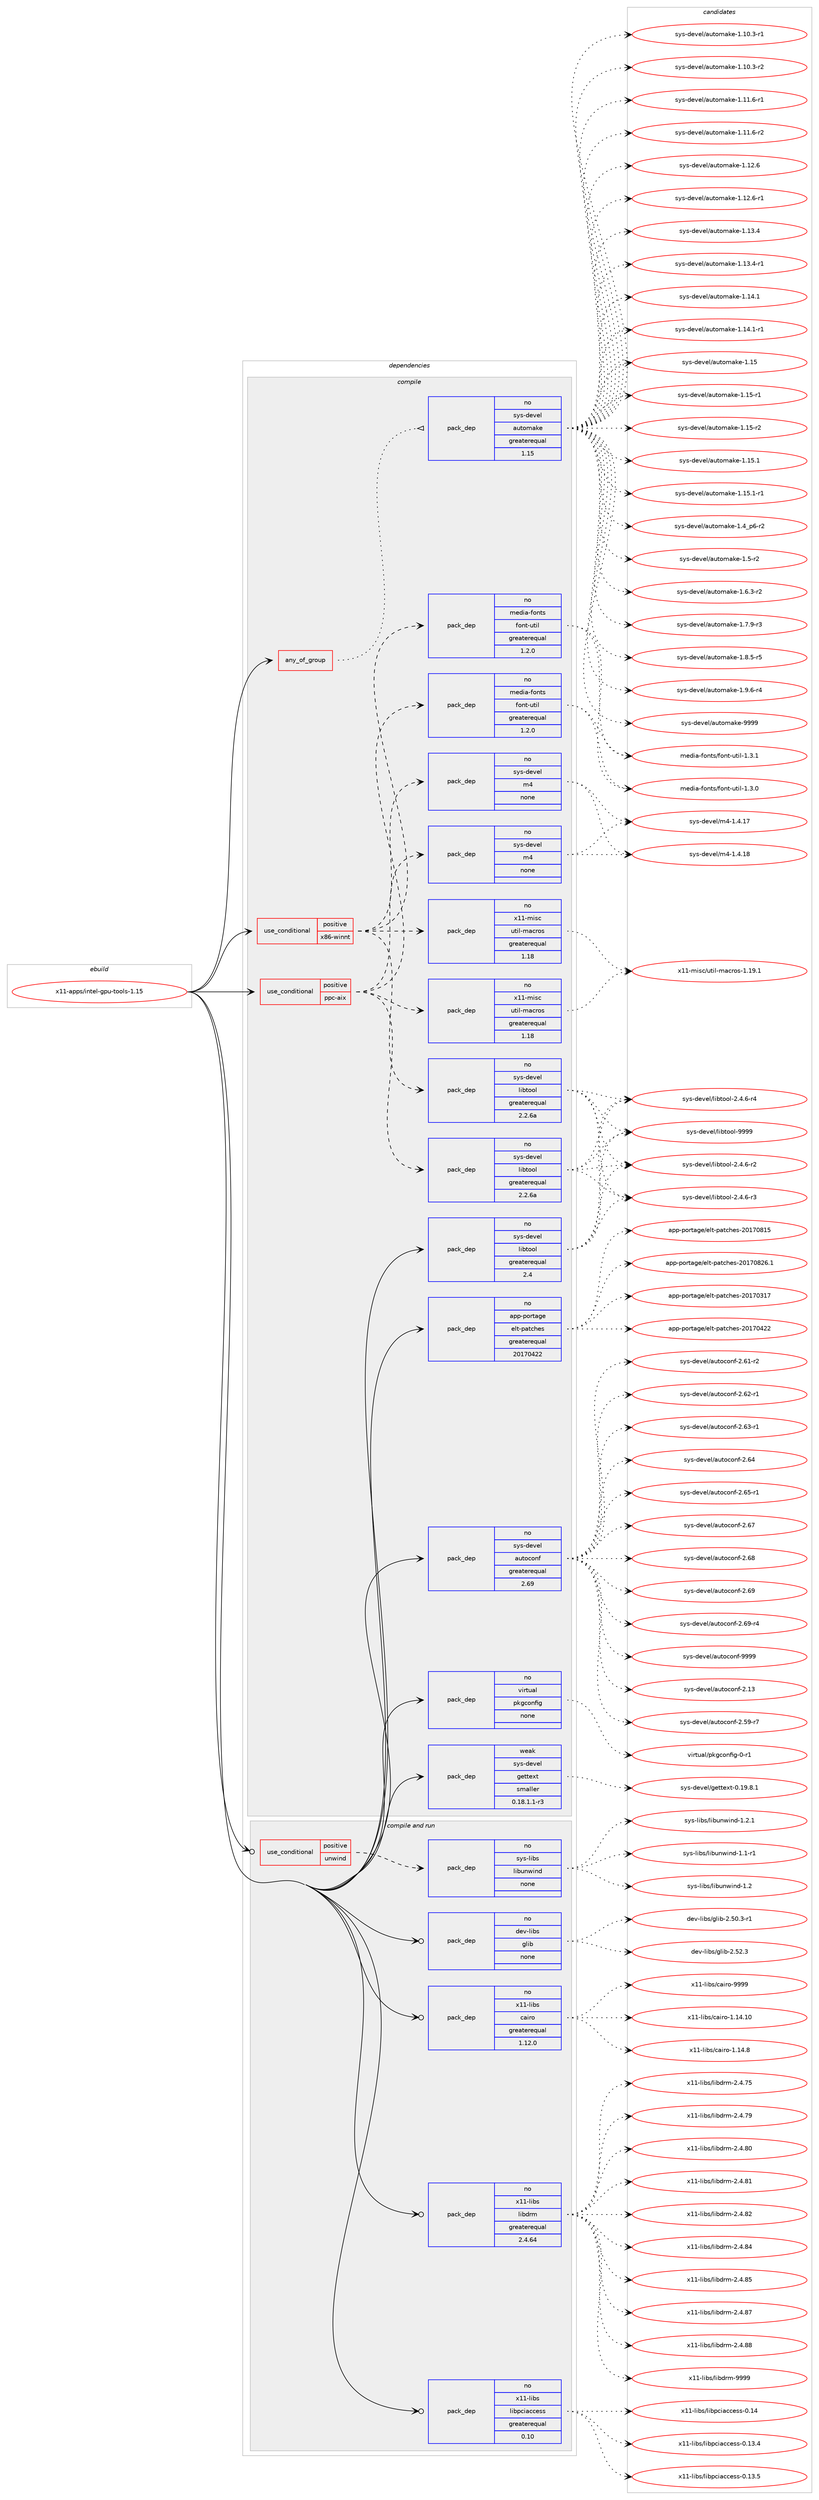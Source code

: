 digraph prolog {

# *************
# Graph options
# *************

newrank=true;
concentrate=true;
compound=true;
graph [rankdir=LR,fontname=Helvetica,fontsize=10,ranksep=1.5];#, ranksep=2.5, nodesep=0.2];
edge  [arrowhead=vee];
node  [fontname=Helvetica,fontsize=10];

# **********
# The ebuild
# **********

subgraph cluster_leftcol {
color=gray;
rank=same;
label=<<i>ebuild</i>>;
id [label="x11-apps/intel-gpu-tools-1.15", color=red, width=4, href="../x11-apps/intel-gpu-tools-1.15.svg"];
}

# ****************
# The dependencies
# ****************

subgraph cluster_midcol {
color=gray;
label=<<i>dependencies</i>>;
subgraph cluster_compile {
fillcolor="#eeeeee";
style=filled;
label=<<i>compile</i>>;
subgraph any9008 {
dependency509123 [label=<<TABLE BORDER="0" CELLBORDER="1" CELLSPACING="0" CELLPADDING="4"><TR><TD CELLPADDING="10">any_of_group</TD></TR></TABLE>>, shape=none, color=red];subgraph pack378368 {
dependency509124 [label=<<TABLE BORDER="0" CELLBORDER="1" CELLSPACING="0" CELLPADDING="4" WIDTH="220"><TR><TD ROWSPAN="6" CELLPADDING="30">pack_dep</TD></TR><TR><TD WIDTH="110">no</TD></TR><TR><TD>sys-devel</TD></TR><TR><TD>automake</TD></TR><TR><TD>greaterequal</TD></TR><TR><TD>1.15</TD></TR></TABLE>>, shape=none, color=blue];
}
dependency509123:e -> dependency509124:w [weight=20,style="dotted",arrowhead="oinv"];
}
id:e -> dependency509123:w [weight=20,style="solid",arrowhead="vee"];
subgraph cond121408 {
dependency509125 [label=<<TABLE BORDER="0" CELLBORDER="1" CELLSPACING="0" CELLPADDING="4"><TR><TD ROWSPAN="3" CELLPADDING="10">use_conditional</TD></TR><TR><TD>positive</TD></TR><TR><TD>ppc-aix</TD></TR></TABLE>>, shape=none, color=red];
subgraph pack378369 {
dependency509126 [label=<<TABLE BORDER="0" CELLBORDER="1" CELLSPACING="0" CELLPADDING="4" WIDTH="220"><TR><TD ROWSPAN="6" CELLPADDING="30">pack_dep</TD></TR><TR><TD WIDTH="110">no</TD></TR><TR><TD>sys-devel</TD></TR><TR><TD>libtool</TD></TR><TR><TD>greaterequal</TD></TR><TR><TD>2.2.6a</TD></TR></TABLE>>, shape=none, color=blue];
}
dependency509125:e -> dependency509126:w [weight=20,style="dashed",arrowhead="vee"];
subgraph pack378370 {
dependency509127 [label=<<TABLE BORDER="0" CELLBORDER="1" CELLSPACING="0" CELLPADDING="4" WIDTH="220"><TR><TD ROWSPAN="6" CELLPADDING="30">pack_dep</TD></TR><TR><TD WIDTH="110">no</TD></TR><TR><TD>sys-devel</TD></TR><TR><TD>m4</TD></TR><TR><TD>none</TD></TR><TR><TD></TD></TR></TABLE>>, shape=none, color=blue];
}
dependency509125:e -> dependency509127:w [weight=20,style="dashed",arrowhead="vee"];
subgraph pack378371 {
dependency509128 [label=<<TABLE BORDER="0" CELLBORDER="1" CELLSPACING="0" CELLPADDING="4" WIDTH="220"><TR><TD ROWSPAN="6" CELLPADDING="30">pack_dep</TD></TR><TR><TD WIDTH="110">no</TD></TR><TR><TD>x11-misc</TD></TR><TR><TD>util-macros</TD></TR><TR><TD>greaterequal</TD></TR><TR><TD>1.18</TD></TR></TABLE>>, shape=none, color=blue];
}
dependency509125:e -> dependency509128:w [weight=20,style="dashed",arrowhead="vee"];
subgraph pack378372 {
dependency509129 [label=<<TABLE BORDER="0" CELLBORDER="1" CELLSPACING="0" CELLPADDING="4" WIDTH="220"><TR><TD ROWSPAN="6" CELLPADDING="30">pack_dep</TD></TR><TR><TD WIDTH="110">no</TD></TR><TR><TD>media-fonts</TD></TR><TR><TD>font-util</TD></TR><TR><TD>greaterequal</TD></TR><TR><TD>1.2.0</TD></TR></TABLE>>, shape=none, color=blue];
}
dependency509125:e -> dependency509129:w [weight=20,style="dashed",arrowhead="vee"];
}
id:e -> dependency509125:w [weight=20,style="solid",arrowhead="vee"];
subgraph cond121409 {
dependency509130 [label=<<TABLE BORDER="0" CELLBORDER="1" CELLSPACING="0" CELLPADDING="4"><TR><TD ROWSPAN="3" CELLPADDING="10">use_conditional</TD></TR><TR><TD>positive</TD></TR><TR><TD>x86-winnt</TD></TR></TABLE>>, shape=none, color=red];
subgraph pack378373 {
dependency509131 [label=<<TABLE BORDER="0" CELLBORDER="1" CELLSPACING="0" CELLPADDING="4" WIDTH="220"><TR><TD ROWSPAN="6" CELLPADDING="30">pack_dep</TD></TR><TR><TD WIDTH="110">no</TD></TR><TR><TD>sys-devel</TD></TR><TR><TD>libtool</TD></TR><TR><TD>greaterequal</TD></TR><TR><TD>2.2.6a</TD></TR></TABLE>>, shape=none, color=blue];
}
dependency509130:e -> dependency509131:w [weight=20,style="dashed",arrowhead="vee"];
subgraph pack378374 {
dependency509132 [label=<<TABLE BORDER="0" CELLBORDER="1" CELLSPACING="0" CELLPADDING="4" WIDTH="220"><TR><TD ROWSPAN="6" CELLPADDING="30">pack_dep</TD></TR><TR><TD WIDTH="110">no</TD></TR><TR><TD>sys-devel</TD></TR><TR><TD>m4</TD></TR><TR><TD>none</TD></TR><TR><TD></TD></TR></TABLE>>, shape=none, color=blue];
}
dependency509130:e -> dependency509132:w [weight=20,style="dashed",arrowhead="vee"];
subgraph pack378375 {
dependency509133 [label=<<TABLE BORDER="0" CELLBORDER="1" CELLSPACING="0" CELLPADDING="4" WIDTH="220"><TR><TD ROWSPAN="6" CELLPADDING="30">pack_dep</TD></TR><TR><TD WIDTH="110">no</TD></TR><TR><TD>x11-misc</TD></TR><TR><TD>util-macros</TD></TR><TR><TD>greaterequal</TD></TR><TR><TD>1.18</TD></TR></TABLE>>, shape=none, color=blue];
}
dependency509130:e -> dependency509133:w [weight=20,style="dashed",arrowhead="vee"];
subgraph pack378376 {
dependency509134 [label=<<TABLE BORDER="0" CELLBORDER="1" CELLSPACING="0" CELLPADDING="4" WIDTH="220"><TR><TD ROWSPAN="6" CELLPADDING="30">pack_dep</TD></TR><TR><TD WIDTH="110">no</TD></TR><TR><TD>media-fonts</TD></TR><TR><TD>font-util</TD></TR><TR><TD>greaterequal</TD></TR><TR><TD>1.2.0</TD></TR></TABLE>>, shape=none, color=blue];
}
dependency509130:e -> dependency509134:w [weight=20,style="dashed",arrowhead="vee"];
}
id:e -> dependency509130:w [weight=20,style="solid",arrowhead="vee"];
subgraph pack378377 {
dependency509135 [label=<<TABLE BORDER="0" CELLBORDER="1" CELLSPACING="0" CELLPADDING="4" WIDTH="220"><TR><TD ROWSPAN="6" CELLPADDING="30">pack_dep</TD></TR><TR><TD WIDTH="110">no</TD></TR><TR><TD>app-portage</TD></TR><TR><TD>elt-patches</TD></TR><TR><TD>greaterequal</TD></TR><TR><TD>20170422</TD></TR></TABLE>>, shape=none, color=blue];
}
id:e -> dependency509135:w [weight=20,style="solid",arrowhead="vee"];
subgraph pack378378 {
dependency509136 [label=<<TABLE BORDER="0" CELLBORDER="1" CELLSPACING="0" CELLPADDING="4" WIDTH="220"><TR><TD ROWSPAN="6" CELLPADDING="30">pack_dep</TD></TR><TR><TD WIDTH="110">no</TD></TR><TR><TD>sys-devel</TD></TR><TR><TD>autoconf</TD></TR><TR><TD>greaterequal</TD></TR><TR><TD>2.69</TD></TR></TABLE>>, shape=none, color=blue];
}
id:e -> dependency509136:w [weight=20,style="solid",arrowhead="vee"];
subgraph pack378379 {
dependency509137 [label=<<TABLE BORDER="0" CELLBORDER="1" CELLSPACING="0" CELLPADDING="4" WIDTH="220"><TR><TD ROWSPAN="6" CELLPADDING="30">pack_dep</TD></TR><TR><TD WIDTH="110">no</TD></TR><TR><TD>sys-devel</TD></TR><TR><TD>libtool</TD></TR><TR><TD>greaterequal</TD></TR><TR><TD>2.4</TD></TR></TABLE>>, shape=none, color=blue];
}
id:e -> dependency509137:w [weight=20,style="solid",arrowhead="vee"];
subgraph pack378380 {
dependency509138 [label=<<TABLE BORDER="0" CELLBORDER="1" CELLSPACING="0" CELLPADDING="4" WIDTH="220"><TR><TD ROWSPAN="6" CELLPADDING="30">pack_dep</TD></TR><TR><TD WIDTH="110">no</TD></TR><TR><TD>virtual</TD></TR><TR><TD>pkgconfig</TD></TR><TR><TD>none</TD></TR><TR><TD></TD></TR></TABLE>>, shape=none, color=blue];
}
id:e -> dependency509138:w [weight=20,style="solid",arrowhead="vee"];
subgraph pack378381 {
dependency509139 [label=<<TABLE BORDER="0" CELLBORDER="1" CELLSPACING="0" CELLPADDING="4" WIDTH="220"><TR><TD ROWSPAN="6" CELLPADDING="30">pack_dep</TD></TR><TR><TD WIDTH="110">weak</TD></TR><TR><TD>sys-devel</TD></TR><TR><TD>gettext</TD></TR><TR><TD>smaller</TD></TR><TR><TD>0.18.1.1-r3</TD></TR></TABLE>>, shape=none, color=blue];
}
id:e -> dependency509139:w [weight=20,style="solid",arrowhead="vee"];
}
subgraph cluster_compileandrun {
fillcolor="#eeeeee";
style=filled;
label=<<i>compile and run</i>>;
subgraph cond121410 {
dependency509140 [label=<<TABLE BORDER="0" CELLBORDER="1" CELLSPACING="0" CELLPADDING="4"><TR><TD ROWSPAN="3" CELLPADDING="10">use_conditional</TD></TR><TR><TD>positive</TD></TR><TR><TD>unwind</TD></TR></TABLE>>, shape=none, color=red];
subgraph pack378382 {
dependency509141 [label=<<TABLE BORDER="0" CELLBORDER="1" CELLSPACING="0" CELLPADDING="4" WIDTH="220"><TR><TD ROWSPAN="6" CELLPADDING="30">pack_dep</TD></TR><TR><TD WIDTH="110">no</TD></TR><TR><TD>sys-libs</TD></TR><TR><TD>libunwind</TD></TR><TR><TD>none</TD></TR><TR><TD></TD></TR></TABLE>>, shape=none, color=blue];
}
dependency509140:e -> dependency509141:w [weight=20,style="dashed",arrowhead="vee"];
}
id:e -> dependency509140:w [weight=20,style="solid",arrowhead="odotvee"];
subgraph pack378383 {
dependency509142 [label=<<TABLE BORDER="0" CELLBORDER="1" CELLSPACING="0" CELLPADDING="4" WIDTH="220"><TR><TD ROWSPAN="6" CELLPADDING="30">pack_dep</TD></TR><TR><TD WIDTH="110">no</TD></TR><TR><TD>dev-libs</TD></TR><TR><TD>glib</TD></TR><TR><TD>none</TD></TR><TR><TD></TD></TR></TABLE>>, shape=none, color=blue];
}
id:e -> dependency509142:w [weight=20,style="solid",arrowhead="odotvee"];
subgraph pack378384 {
dependency509143 [label=<<TABLE BORDER="0" CELLBORDER="1" CELLSPACING="0" CELLPADDING="4" WIDTH="220"><TR><TD ROWSPAN="6" CELLPADDING="30">pack_dep</TD></TR><TR><TD WIDTH="110">no</TD></TR><TR><TD>x11-libs</TD></TR><TR><TD>cairo</TD></TR><TR><TD>greaterequal</TD></TR><TR><TD>1.12.0</TD></TR></TABLE>>, shape=none, color=blue];
}
id:e -> dependency509143:w [weight=20,style="solid",arrowhead="odotvee"];
subgraph pack378385 {
dependency509144 [label=<<TABLE BORDER="0" CELLBORDER="1" CELLSPACING="0" CELLPADDING="4" WIDTH="220"><TR><TD ROWSPAN="6" CELLPADDING="30">pack_dep</TD></TR><TR><TD WIDTH="110">no</TD></TR><TR><TD>x11-libs</TD></TR><TR><TD>libdrm</TD></TR><TR><TD>greaterequal</TD></TR><TR><TD>2.4.64</TD></TR></TABLE>>, shape=none, color=blue];
}
id:e -> dependency509144:w [weight=20,style="solid",arrowhead="odotvee"];
subgraph pack378386 {
dependency509145 [label=<<TABLE BORDER="0" CELLBORDER="1" CELLSPACING="0" CELLPADDING="4" WIDTH="220"><TR><TD ROWSPAN="6" CELLPADDING="30">pack_dep</TD></TR><TR><TD WIDTH="110">no</TD></TR><TR><TD>x11-libs</TD></TR><TR><TD>libpciaccess</TD></TR><TR><TD>greaterequal</TD></TR><TR><TD>0.10</TD></TR></TABLE>>, shape=none, color=blue];
}
id:e -> dependency509145:w [weight=20,style="solid",arrowhead="odotvee"];
}
subgraph cluster_run {
fillcolor="#eeeeee";
style=filled;
label=<<i>run</i>>;
}
}

# **************
# The candidates
# **************

subgraph cluster_choices {
rank=same;
color=gray;
label=<<i>candidates</i>>;

subgraph choice378368 {
color=black;
nodesep=1;
choice11512111545100101118101108479711711611110997107101454946494846514511449 [label="sys-devel/automake-1.10.3-r1", color=red, width=4,href="../sys-devel/automake-1.10.3-r1.svg"];
choice11512111545100101118101108479711711611110997107101454946494846514511450 [label="sys-devel/automake-1.10.3-r2", color=red, width=4,href="../sys-devel/automake-1.10.3-r2.svg"];
choice11512111545100101118101108479711711611110997107101454946494946544511449 [label="sys-devel/automake-1.11.6-r1", color=red, width=4,href="../sys-devel/automake-1.11.6-r1.svg"];
choice11512111545100101118101108479711711611110997107101454946494946544511450 [label="sys-devel/automake-1.11.6-r2", color=red, width=4,href="../sys-devel/automake-1.11.6-r2.svg"];
choice1151211154510010111810110847971171161111099710710145494649504654 [label="sys-devel/automake-1.12.6", color=red, width=4,href="../sys-devel/automake-1.12.6.svg"];
choice11512111545100101118101108479711711611110997107101454946495046544511449 [label="sys-devel/automake-1.12.6-r1", color=red, width=4,href="../sys-devel/automake-1.12.6-r1.svg"];
choice1151211154510010111810110847971171161111099710710145494649514652 [label="sys-devel/automake-1.13.4", color=red, width=4,href="../sys-devel/automake-1.13.4.svg"];
choice11512111545100101118101108479711711611110997107101454946495146524511449 [label="sys-devel/automake-1.13.4-r1", color=red, width=4,href="../sys-devel/automake-1.13.4-r1.svg"];
choice1151211154510010111810110847971171161111099710710145494649524649 [label="sys-devel/automake-1.14.1", color=red, width=4,href="../sys-devel/automake-1.14.1.svg"];
choice11512111545100101118101108479711711611110997107101454946495246494511449 [label="sys-devel/automake-1.14.1-r1", color=red, width=4,href="../sys-devel/automake-1.14.1-r1.svg"];
choice115121115451001011181011084797117116111109971071014549464953 [label="sys-devel/automake-1.15", color=red, width=4,href="../sys-devel/automake-1.15.svg"];
choice1151211154510010111810110847971171161111099710710145494649534511449 [label="sys-devel/automake-1.15-r1", color=red, width=4,href="../sys-devel/automake-1.15-r1.svg"];
choice1151211154510010111810110847971171161111099710710145494649534511450 [label="sys-devel/automake-1.15-r2", color=red, width=4,href="../sys-devel/automake-1.15-r2.svg"];
choice1151211154510010111810110847971171161111099710710145494649534649 [label="sys-devel/automake-1.15.1", color=red, width=4,href="../sys-devel/automake-1.15.1.svg"];
choice11512111545100101118101108479711711611110997107101454946495346494511449 [label="sys-devel/automake-1.15.1-r1", color=red, width=4,href="../sys-devel/automake-1.15.1-r1.svg"];
choice115121115451001011181011084797117116111109971071014549465295112544511450 [label="sys-devel/automake-1.4_p6-r2", color=red, width=4,href="../sys-devel/automake-1.4_p6-r2.svg"];
choice11512111545100101118101108479711711611110997107101454946534511450 [label="sys-devel/automake-1.5-r2", color=red, width=4,href="../sys-devel/automake-1.5-r2.svg"];
choice115121115451001011181011084797117116111109971071014549465446514511450 [label="sys-devel/automake-1.6.3-r2", color=red, width=4,href="../sys-devel/automake-1.6.3-r2.svg"];
choice115121115451001011181011084797117116111109971071014549465546574511451 [label="sys-devel/automake-1.7.9-r3", color=red, width=4,href="../sys-devel/automake-1.7.9-r3.svg"];
choice115121115451001011181011084797117116111109971071014549465646534511453 [label="sys-devel/automake-1.8.5-r5", color=red, width=4,href="../sys-devel/automake-1.8.5-r5.svg"];
choice115121115451001011181011084797117116111109971071014549465746544511452 [label="sys-devel/automake-1.9.6-r4", color=red, width=4,href="../sys-devel/automake-1.9.6-r4.svg"];
choice115121115451001011181011084797117116111109971071014557575757 [label="sys-devel/automake-9999", color=red, width=4,href="../sys-devel/automake-9999.svg"];
dependency509124:e -> choice11512111545100101118101108479711711611110997107101454946494846514511449:w [style=dotted,weight="100"];
dependency509124:e -> choice11512111545100101118101108479711711611110997107101454946494846514511450:w [style=dotted,weight="100"];
dependency509124:e -> choice11512111545100101118101108479711711611110997107101454946494946544511449:w [style=dotted,weight="100"];
dependency509124:e -> choice11512111545100101118101108479711711611110997107101454946494946544511450:w [style=dotted,weight="100"];
dependency509124:e -> choice1151211154510010111810110847971171161111099710710145494649504654:w [style=dotted,weight="100"];
dependency509124:e -> choice11512111545100101118101108479711711611110997107101454946495046544511449:w [style=dotted,weight="100"];
dependency509124:e -> choice1151211154510010111810110847971171161111099710710145494649514652:w [style=dotted,weight="100"];
dependency509124:e -> choice11512111545100101118101108479711711611110997107101454946495146524511449:w [style=dotted,weight="100"];
dependency509124:e -> choice1151211154510010111810110847971171161111099710710145494649524649:w [style=dotted,weight="100"];
dependency509124:e -> choice11512111545100101118101108479711711611110997107101454946495246494511449:w [style=dotted,weight="100"];
dependency509124:e -> choice115121115451001011181011084797117116111109971071014549464953:w [style=dotted,weight="100"];
dependency509124:e -> choice1151211154510010111810110847971171161111099710710145494649534511449:w [style=dotted,weight="100"];
dependency509124:e -> choice1151211154510010111810110847971171161111099710710145494649534511450:w [style=dotted,weight="100"];
dependency509124:e -> choice1151211154510010111810110847971171161111099710710145494649534649:w [style=dotted,weight="100"];
dependency509124:e -> choice11512111545100101118101108479711711611110997107101454946495346494511449:w [style=dotted,weight="100"];
dependency509124:e -> choice115121115451001011181011084797117116111109971071014549465295112544511450:w [style=dotted,weight="100"];
dependency509124:e -> choice11512111545100101118101108479711711611110997107101454946534511450:w [style=dotted,weight="100"];
dependency509124:e -> choice115121115451001011181011084797117116111109971071014549465446514511450:w [style=dotted,weight="100"];
dependency509124:e -> choice115121115451001011181011084797117116111109971071014549465546574511451:w [style=dotted,weight="100"];
dependency509124:e -> choice115121115451001011181011084797117116111109971071014549465646534511453:w [style=dotted,weight="100"];
dependency509124:e -> choice115121115451001011181011084797117116111109971071014549465746544511452:w [style=dotted,weight="100"];
dependency509124:e -> choice115121115451001011181011084797117116111109971071014557575757:w [style=dotted,weight="100"];
}
subgraph choice378369 {
color=black;
nodesep=1;
choice1151211154510010111810110847108105981161111111084550465246544511450 [label="sys-devel/libtool-2.4.6-r2", color=red, width=4,href="../sys-devel/libtool-2.4.6-r2.svg"];
choice1151211154510010111810110847108105981161111111084550465246544511451 [label="sys-devel/libtool-2.4.6-r3", color=red, width=4,href="../sys-devel/libtool-2.4.6-r3.svg"];
choice1151211154510010111810110847108105981161111111084550465246544511452 [label="sys-devel/libtool-2.4.6-r4", color=red, width=4,href="../sys-devel/libtool-2.4.6-r4.svg"];
choice1151211154510010111810110847108105981161111111084557575757 [label="sys-devel/libtool-9999", color=red, width=4,href="../sys-devel/libtool-9999.svg"];
dependency509126:e -> choice1151211154510010111810110847108105981161111111084550465246544511450:w [style=dotted,weight="100"];
dependency509126:e -> choice1151211154510010111810110847108105981161111111084550465246544511451:w [style=dotted,weight="100"];
dependency509126:e -> choice1151211154510010111810110847108105981161111111084550465246544511452:w [style=dotted,weight="100"];
dependency509126:e -> choice1151211154510010111810110847108105981161111111084557575757:w [style=dotted,weight="100"];
}
subgraph choice378370 {
color=black;
nodesep=1;
choice11512111545100101118101108471095245494652464955 [label="sys-devel/m4-1.4.17", color=red, width=4,href="../sys-devel/m4-1.4.17.svg"];
choice11512111545100101118101108471095245494652464956 [label="sys-devel/m4-1.4.18", color=red, width=4,href="../sys-devel/m4-1.4.18.svg"];
dependency509127:e -> choice11512111545100101118101108471095245494652464955:w [style=dotted,weight="100"];
dependency509127:e -> choice11512111545100101118101108471095245494652464956:w [style=dotted,weight="100"];
}
subgraph choice378371 {
color=black;
nodesep=1;
choice120494945109105115994711711610510845109979911411111545494649574649 [label="x11-misc/util-macros-1.19.1", color=red, width=4,href="../x11-misc/util-macros-1.19.1.svg"];
dependency509128:e -> choice120494945109105115994711711610510845109979911411111545494649574649:w [style=dotted,weight="100"];
}
subgraph choice378372 {
color=black;
nodesep=1;
choice10910110010597451021111101161154710211111011645117116105108454946514648 [label="media-fonts/font-util-1.3.0", color=red, width=4,href="../media-fonts/font-util-1.3.0.svg"];
choice10910110010597451021111101161154710211111011645117116105108454946514649 [label="media-fonts/font-util-1.3.1", color=red, width=4,href="../media-fonts/font-util-1.3.1.svg"];
dependency509129:e -> choice10910110010597451021111101161154710211111011645117116105108454946514648:w [style=dotted,weight="100"];
dependency509129:e -> choice10910110010597451021111101161154710211111011645117116105108454946514649:w [style=dotted,weight="100"];
}
subgraph choice378373 {
color=black;
nodesep=1;
choice1151211154510010111810110847108105981161111111084550465246544511450 [label="sys-devel/libtool-2.4.6-r2", color=red, width=4,href="../sys-devel/libtool-2.4.6-r2.svg"];
choice1151211154510010111810110847108105981161111111084550465246544511451 [label="sys-devel/libtool-2.4.6-r3", color=red, width=4,href="../sys-devel/libtool-2.4.6-r3.svg"];
choice1151211154510010111810110847108105981161111111084550465246544511452 [label="sys-devel/libtool-2.4.6-r4", color=red, width=4,href="../sys-devel/libtool-2.4.6-r4.svg"];
choice1151211154510010111810110847108105981161111111084557575757 [label="sys-devel/libtool-9999", color=red, width=4,href="../sys-devel/libtool-9999.svg"];
dependency509131:e -> choice1151211154510010111810110847108105981161111111084550465246544511450:w [style=dotted,weight="100"];
dependency509131:e -> choice1151211154510010111810110847108105981161111111084550465246544511451:w [style=dotted,weight="100"];
dependency509131:e -> choice1151211154510010111810110847108105981161111111084550465246544511452:w [style=dotted,weight="100"];
dependency509131:e -> choice1151211154510010111810110847108105981161111111084557575757:w [style=dotted,weight="100"];
}
subgraph choice378374 {
color=black;
nodesep=1;
choice11512111545100101118101108471095245494652464955 [label="sys-devel/m4-1.4.17", color=red, width=4,href="../sys-devel/m4-1.4.17.svg"];
choice11512111545100101118101108471095245494652464956 [label="sys-devel/m4-1.4.18", color=red, width=4,href="../sys-devel/m4-1.4.18.svg"];
dependency509132:e -> choice11512111545100101118101108471095245494652464955:w [style=dotted,weight="100"];
dependency509132:e -> choice11512111545100101118101108471095245494652464956:w [style=dotted,weight="100"];
}
subgraph choice378375 {
color=black;
nodesep=1;
choice120494945109105115994711711610510845109979911411111545494649574649 [label="x11-misc/util-macros-1.19.1", color=red, width=4,href="../x11-misc/util-macros-1.19.1.svg"];
dependency509133:e -> choice120494945109105115994711711610510845109979911411111545494649574649:w [style=dotted,weight="100"];
}
subgraph choice378376 {
color=black;
nodesep=1;
choice10910110010597451021111101161154710211111011645117116105108454946514648 [label="media-fonts/font-util-1.3.0", color=red, width=4,href="../media-fonts/font-util-1.3.0.svg"];
choice10910110010597451021111101161154710211111011645117116105108454946514649 [label="media-fonts/font-util-1.3.1", color=red, width=4,href="../media-fonts/font-util-1.3.1.svg"];
dependency509134:e -> choice10910110010597451021111101161154710211111011645117116105108454946514648:w [style=dotted,weight="100"];
dependency509134:e -> choice10910110010597451021111101161154710211111011645117116105108454946514649:w [style=dotted,weight="100"];
}
subgraph choice378377 {
color=black;
nodesep=1;
choice97112112451121111141169710310147101108116451129711699104101115455048495548514955 [label="app-portage/elt-patches-20170317", color=red, width=4,href="../app-portage/elt-patches-20170317.svg"];
choice97112112451121111141169710310147101108116451129711699104101115455048495548525050 [label="app-portage/elt-patches-20170422", color=red, width=4,href="../app-portage/elt-patches-20170422.svg"];
choice97112112451121111141169710310147101108116451129711699104101115455048495548564953 [label="app-portage/elt-patches-20170815", color=red, width=4,href="../app-portage/elt-patches-20170815.svg"];
choice971121124511211111411697103101471011081164511297116991041011154550484955485650544649 [label="app-portage/elt-patches-20170826.1", color=red, width=4,href="../app-portage/elt-patches-20170826.1.svg"];
dependency509135:e -> choice97112112451121111141169710310147101108116451129711699104101115455048495548514955:w [style=dotted,weight="100"];
dependency509135:e -> choice97112112451121111141169710310147101108116451129711699104101115455048495548525050:w [style=dotted,weight="100"];
dependency509135:e -> choice97112112451121111141169710310147101108116451129711699104101115455048495548564953:w [style=dotted,weight="100"];
dependency509135:e -> choice971121124511211111411697103101471011081164511297116991041011154550484955485650544649:w [style=dotted,weight="100"];
}
subgraph choice378378 {
color=black;
nodesep=1;
choice115121115451001011181011084797117116111991111101024550464951 [label="sys-devel/autoconf-2.13", color=red, width=4,href="../sys-devel/autoconf-2.13.svg"];
choice1151211154510010111810110847971171161119911111010245504653574511455 [label="sys-devel/autoconf-2.59-r7", color=red, width=4,href="../sys-devel/autoconf-2.59-r7.svg"];
choice1151211154510010111810110847971171161119911111010245504654494511450 [label="sys-devel/autoconf-2.61-r2", color=red, width=4,href="../sys-devel/autoconf-2.61-r2.svg"];
choice1151211154510010111810110847971171161119911111010245504654504511449 [label="sys-devel/autoconf-2.62-r1", color=red, width=4,href="../sys-devel/autoconf-2.62-r1.svg"];
choice1151211154510010111810110847971171161119911111010245504654514511449 [label="sys-devel/autoconf-2.63-r1", color=red, width=4,href="../sys-devel/autoconf-2.63-r1.svg"];
choice115121115451001011181011084797117116111991111101024550465452 [label="sys-devel/autoconf-2.64", color=red, width=4,href="../sys-devel/autoconf-2.64.svg"];
choice1151211154510010111810110847971171161119911111010245504654534511449 [label="sys-devel/autoconf-2.65-r1", color=red, width=4,href="../sys-devel/autoconf-2.65-r1.svg"];
choice115121115451001011181011084797117116111991111101024550465455 [label="sys-devel/autoconf-2.67", color=red, width=4,href="../sys-devel/autoconf-2.67.svg"];
choice115121115451001011181011084797117116111991111101024550465456 [label="sys-devel/autoconf-2.68", color=red, width=4,href="../sys-devel/autoconf-2.68.svg"];
choice115121115451001011181011084797117116111991111101024550465457 [label="sys-devel/autoconf-2.69", color=red, width=4,href="../sys-devel/autoconf-2.69.svg"];
choice1151211154510010111810110847971171161119911111010245504654574511452 [label="sys-devel/autoconf-2.69-r4", color=red, width=4,href="../sys-devel/autoconf-2.69-r4.svg"];
choice115121115451001011181011084797117116111991111101024557575757 [label="sys-devel/autoconf-9999", color=red, width=4,href="../sys-devel/autoconf-9999.svg"];
dependency509136:e -> choice115121115451001011181011084797117116111991111101024550464951:w [style=dotted,weight="100"];
dependency509136:e -> choice1151211154510010111810110847971171161119911111010245504653574511455:w [style=dotted,weight="100"];
dependency509136:e -> choice1151211154510010111810110847971171161119911111010245504654494511450:w [style=dotted,weight="100"];
dependency509136:e -> choice1151211154510010111810110847971171161119911111010245504654504511449:w [style=dotted,weight="100"];
dependency509136:e -> choice1151211154510010111810110847971171161119911111010245504654514511449:w [style=dotted,weight="100"];
dependency509136:e -> choice115121115451001011181011084797117116111991111101024550465452:w [style=dotted,weight="100"];
dependency509136:e -> choice1151211154510010111810110847971171161119911111010245504654534511449:w [style=dotted,weight="100"];
dependency509136:e -> choice115121115451001011181011084797117116111991111101024550465455:w [style=dotted,weight="100"];
dependency509136:e -> choice115121115451001011181011084797117116111991111101024550465456:w [style=dotted,weight="100"];
dependency509136:e -> choice115121115451001011181011084797117116111991111101024550465457:w [style=dotted,weight="100"];
dependency509136:e -> choice1151211154510010111810110847971171161119911111010245504654574511452:w [style=dotted,weight="100"];
dependency509136:e -> choice115121115451001011181011084797117116111991111101024557575757:w [style=dotted,weight="100"];
}
subgraph choice378379 {
color=black;
nodesep=1;
choice1151211154510010111810110847108105981161111111084550465246544511450 [label="sys-devel/libtool-2.4.6-r2", color=red, width=4,href="../sys-devel/libtool-2.4.6-r2.svg"];
choice1151211154510010111810110847108105981161111111084550465246544511451 [label="sys-devel/libtool-2.4.6-r3", color=red, width=4,href="../sys-devel/libtool-2.4.6-r3.svg"];
choice1151211154510010111810110847108105981161111111084550465246544511452 [label="sys-devel/libtool-2.4.6-r4", color=red, width=4,href="../sys-devel/libtool-2.4.6-r4.svg"];
choice1151211154510010111810110847108105981161111111084557575757 [label="sys-devel/libtool-9999", color=red, width=4,href="../sys-devel/libtool-9999.svg"];
dependency509137:e -> choice1151211154510010111810110847108105981161111111084550465246544511450:w [style=dotted,weight="100"];
dependency509137:e -> choice1151211154510010111810110847108105981161111111084550465246544511451:w [style=dotted,weight="100"];
dependency509137:e -> choice1151211154510010111810110847108105981161111111084550465246544511452:w [style=dotted,weight="100"];
dependency509137:e -> choice1151211154510010111810110847108105981161111111084557575757:w [style=dotted,weight="100"];
}
subgraph choice378380 {
color=black;
nodesep=1;
choice11810511411611797108471121071039911111010210510345484511449 [label="virtual/pkgconfig-0-r1", color=red, width=4,href="../virtual/pkgconfig-0-r1.svg"];
dependency509138:e -> choice11810511411611797108471121071039911111010210510345484511449:w [style=dotted,weight="100"];
}
subgraph choice378381 {
color=black;
nodesep=1;
choice1151211154510010111810110847103101116116101120116454846495746564649 [label="sys-devel/gettext-0.19.8.1", color=red, width=4,href="../sys-devel/gettext-0.19.8.1.svg"];
dependency509139:e -> choice1151211154510010111810110847103101116116101120116454846495746564649:w [style=dotted,weight="100"];
}
subgraph choice378382 {
color=black;
nodesep=1;
choice11512111545108105981154710810598117110119105110100454946494511449 [label="sys-libs/libunwind-1.1-r1", color=red, width=4,href="../sys-libs/libunwind-1.1-r1.svg"];
choice1151211154510810598115471081059811711011910511010045494650 [label="sys-libs/libunwind-1.2", color=red, width=4,href="../sys-libs/libunwind-1.2.svg"];
choice11512111545108105981154710810598117110119105110100454946504649 [label="sys-libs/libunwind-1.2.1", color=red, width=4,href="../sys-libs/libunwind-1.2.1.svg"];
dependency509141:e -> choice11512111545108105981154710810598117110119105110100454946494511449:w [style=dotted,weight="100"];
dependency509141:e -> choice1151211154510810598115471081059811711011910511010045494650:w [style=dotted,weight="100"];
dependency509141:e -> choice11512111545108105981154710810598117110119105110100454946504649:w [style=dotted,weight="100"];
}
subgraph choice378383 {
color=black;
nodesep=1;
choice10010111845108105981154710310810598455046534846514511449 [label="dev-libs/glib-2.50.3-r1", color=red, width=4,href="../dev-libs/glib-2.50.3-r1.svg"];
choice1001011184510810598115471031081059845504653504651 [label="dev-libs/glib-2.52.3", color=red, width=4,href="../dev-libs/glib-2.52.3.svg"];
dependency509142:e -> choice10010111845108105981154710310810598455046534846514511449:w [style=dotted,weight="100"];
dependency509142:e -> choice1001011184510810598115471031081059845504653504651:w [style=dotted,weight="100"];
}
subgraph choice378384 {
color=black;
nodesep=1;
choice120494945108105981154799971051141114549464952464948 [label="x11-libs/cairo-1.14.10", color=red, width=4,href="../x11-libs/cairo-1.14.10.svg"];
choice1204949451081059811547999710511411145494649524656 [label="x11-libs/cairo-1.14.8", color=red, width=4,href="../x11-libs/cairo-1.14.8.svg"];
choice120494945108105981154799971051141114557575757 [label="x11-libs/cairo-9999", color=red, width=4,href="../x11-libs/cairo-9999.svg"];
dependency509143:e -> choice120494945108105981154799971051141114549464952464948:w [style=dotted,weight="100"];
dependency509143:e -> choice1204949451081059811547999710511411145494649524656:w [style=dotted,weight="100"];
dependency509143:e -> choice120494945108105981154799971051141114557575757:w [style=dotted,weight="100"];
}
subgraph choice378385 {
color=black;
nodesep=1;
choice12049494510810598115471081059810011410945504652465553 [label="x11-libs/libdrm-2.4.75", color=red, width=4,href="../x11-libs/libdrm-2.4.75.svg"];
choice12049494510810598115471081059810011410945504652465557 [label="x11-libs/libdrm-2.4.79", color=red, width=4,href="../x11-libs/libdrm-2.4.79.svg"];
choice12049494510810598115471081059810011410945504652465648 [label="x11-libs/libdrm-2.4.80", color=red, width=4,href="../x11-libs/libdrm-2.4.80.svg"];
choice12049494510810598115471081059810011410945504652465649 [label="x11-libs/libdrm-2.4.81", color=red, width=4,href="../x11-libs/libdrm-2.4.81.svg"];
choice12049494510810598115471081059810011410945504652465650 [label="x11-libs/libdrm-2.4.82", color=red, width=4,href="../x11-libs/libdrm-2.4.82.svg"];
choice12049494510810598115471081059810011410945504652465652 [label="x11-libs/libdrm-2.4.84", color=red, width=4,href="../x11-libs/libdrm-2.4.84.svg"];
choice12049494510810598115471081059810011410945504652465653 [label="x11-libs/libdrm-2.4.85", color=red, width=4,href="../x11-libs/libdrm-2.4.85.svg"];
choice12049494510810598115471081059810011410945504652465655 [label="x11-libs/libdrm-2.4.87", color=red, width=4,href="../x11-libs/libdrm-2.4.87.svg"];
choice12049494510810598115471081059810011410945504652465656 [label="x11-libs/libdrm-2.4.88", color=red, width=4,href="../x11-libs/libdrm-2.4.88.svg"];
choice1204949451081059811547108105981001141094557575757 [label="x11-libs/libdrm-9999", color=red, width=4,href="../x11-libs/libdrm-9999.svg"];
dependency509144:e -> choice12049494510810598115471081059810011410945504652465553:w [style=dotted,weight="100"];
dependency509144:e -> choice12049494510810598115471081059810011410945504652465557:w [style=dotted,weight="100"];
dependency509144:e -> choice12049494510810598115471081059810011410945504652465648:w [style=dotted,weight="100"];
dependency509144:e -> choice12049494510810598115471081059810011410945504652465649:w [style=dotted,weight="100"];
dependency509144:e -> choice12049494510810598115471081059810011410945504652465650:w [style=dotted,weight="100"];
dependency509144:e -> choice12049494510810598115471081059810011410945504652465652:w [style=dotted,weight="100"];
dependency509144:e -> choice12049494510810598115471081059810011410945504652465653:w [style=dotted,weight="100"];
dependency509144:e -> choice12049494510810598115471081059810011410945504652465655:w [style=dotted,weight="100"];
dependency509144:e -> choice12049494510810598115471081059810011410945504652465656:w [style=dotted,weight="100"];
dependency509144:e -> choice1204949451081059811547108105981001141094557575757:w [style=dotted,weight="100"];
}
subgraph choice378386 {
color=black;
nodesep=1;
choice1204949451081059811547108105981129910597999910111511545484649514652 [label="x11-libs/libpciaccess-0.13.4", color=red, width=4,href="../x11-libs/libpciaccess-0.13.4.svg"];
choice1204949451081059811547108105981129910597999910111511545484649514653 [label="x11-libs/libpciaccess-0.13.5", color=red, width=4,href="../x11-libs/libpciaccess-0.13.5.svg"];
choice120494945108105981154710810598112991059799991011151154548464952 [label="x11-libs/libpciaccess-0.14", color=red, width=4,href="../x11-libs/libpciaccess-0.14.svg"];
dependency509145:e -> choice1204949451081059811547108105981129910597999910111511545484649514652:w [style=dotted,weight="100"];
dependency509145:e -> choice1204949451081059811547108105981129910597999910111511545484649514653:w [style=dotted,weight="100"];
dependency509145:e -> choice120494945108105981154710810598112991059799991011151154548464952:w [style=dotted,weight="100"];
}
}

}
